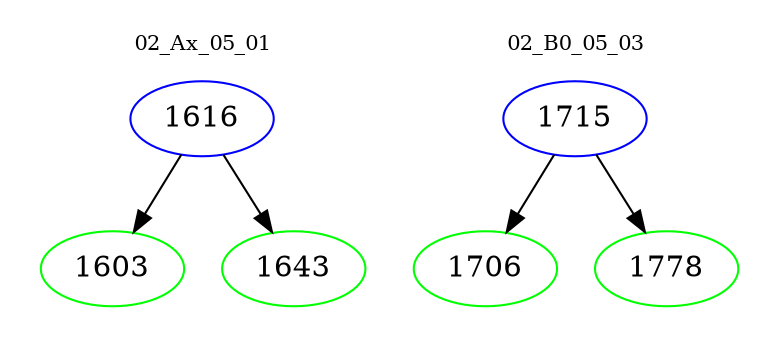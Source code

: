 digraph{
subgraph cluster_0 {
color = white
label = "02_Ax_05_01";
fontsize=10;
T0_1616 [label="1616", color="blue"]
T0_1616 -> T0_1603 [color="black"]
T0_1603 [label="1603", color="green"]
T0_1616 -> T0_1643 [color="black"]
T0_1643 [label="1643", color="green"]
}
subgraph cluster_1 {
color = white
label = "02_B0_05_03";
fontsize=10;
T1_1715 [label="1715", color="blue"]
T1_1715 -> T1_1706 [color="black"]
T1_1706 [label="1706", color="green"]
T1_1715 -> T1_1778 [color="black"]
T1_1778 [label="1778", color="green"]
}
}
